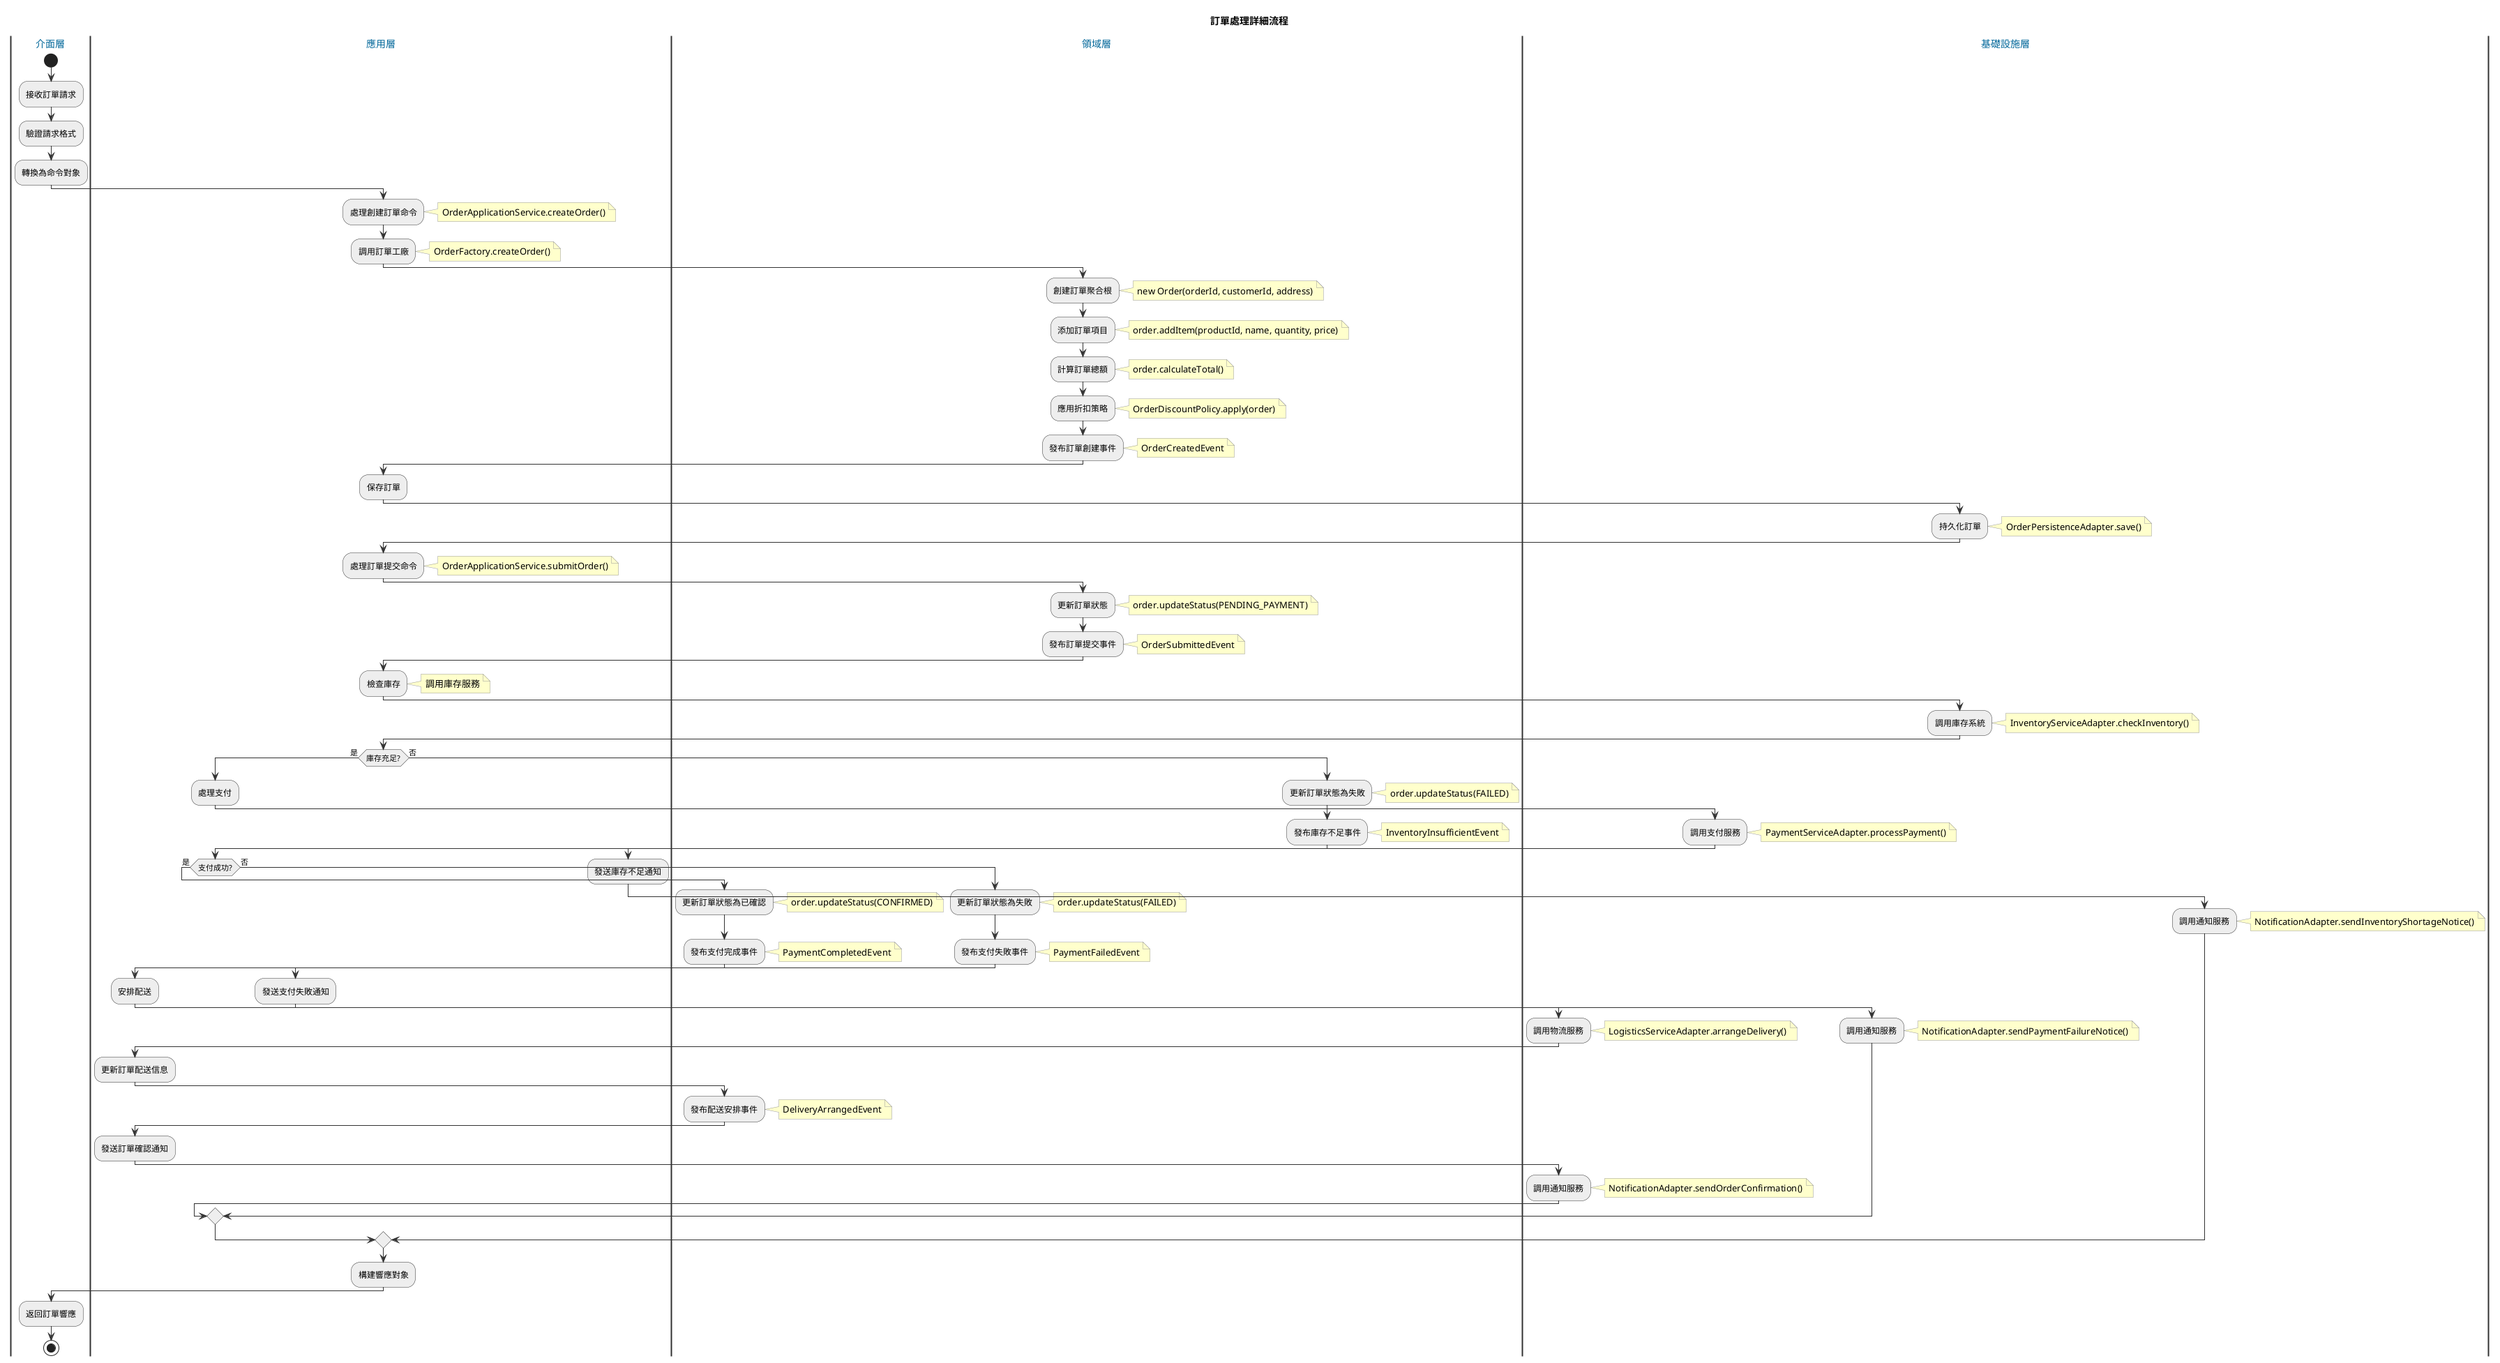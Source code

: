@startuml 訂單處理詳細活動圖

skinparam activity {
    BackgroundColor #EEEEEE
    BorderColor #333333
    FontName Arial
    ArrowColor #333333
}

skinparam swimlane {
    BorderColor #333333
    BorderThickness 2
    TitleFontColor #006699
    TitleFontSize 14
}

skinparam note {
    BackgroundColor #FFFFCC
    BorderColor #999999
}

title 訂單處理詳細流程

|介面層|
start
:接收訂單請求;
:驗證請求格式;
:轉換為命令對象;

|應用層|
:處理創建訂單命令;
note right: OrderApplicationService.createOrder()

:調用訂單工廠;
note right: OrderFactory.createOrder()

|領域層|
:創建訂單聚合根;
note right: new Order(orderId, customerId, address)

:添加訂單項目;
note right: order.addItem(productId, name, quantity, price)

:計算訂單總額;
note right: order.calculateTotal()

:應用折扣策略;
note right: OrderDiscountPolicy.apply(order)

:發布訂單創建事件;
note right: OrderCreatedEvent

|應用層|
:保存訂單;

|基礎設施層|
:持久化訂單;
note right: OrderPersistenceAdapter.save()

|應用層|
:處理訂單提交命令;
note right: OrderApplicationService.submitOrder()

|領域層|
:更新訂單狀態;
note right: order.updateStatus(PENDING_PAYMENT)

:發布訂單提交事件;
note right: OrderSubmittedEvent

|應用層|
:檢查庫存;
note right: 調用庫存服務

|基礎設施層|
:調用庫存系統;
note right: InventoryServiceAdapter.checkInventory()

|應用層|
if (庫存充足?) then (是)
  :處理支付;
  
  |基礎設施層|
  :調用支付服務;
  note right: PaymentServiceAdapter.processPayment()
  
  |應用層|
  if (支付成功?) then (是)
    |領域層|
    :更新訂單狀態為已確認;
    note right: order.updateStatus(CONFIRMED)
    
    :發布支付完成事件;
    note right: PaymentCompletedEvent
    
    |應用層|
    :安排配送;
    
    |基礎設施層|
    :調用物流服務;
    note right: LogisticsServiceAdapter.arrangeDelivery()
    
    |應用層|
    :更新訂單配送信息;
    
    |領域層|
    :發布配送安排事件;
    note right: DeliveryArrangedEvent
    
    |應用層|
    :發送訂單確認通知;
    
    |基礎設施層|
    :調用通知服務;
    note right: NotificationAdapter.sendOrderConfirmation()
    
  else (否)
    |領域層|
    :更新訂單狀態為失敗;
    note right: order.updateStatus(FAILED)
    
    :發布支付失敗事件;
    note right: PaymentFailedEvent
    
    |應用層|
    :發送支付失敗通知;
    
    |基礎設施層|
    :調用通知服務;
    note right: NotificationAdapter.sendPaymentFailureNotice()
  endif
  
else (否)
  |領域層|
  :更新訂單狀態為失敗;
  note right: order.updateStatus(FAILED)
  
  :發布庫存不足事件;
  note right: InventoryInsufficientEvent
  
  |應用層|
  :發送庫存不足通知;
  
  |基礎設施層|
  :調用通知服務;
  note right: NotificationAdapter.sendInventoryShortageNotice()
endif

|應用層|
:構建響應對象;

|介面層|
:返回訂單響應;
stop

@enduml